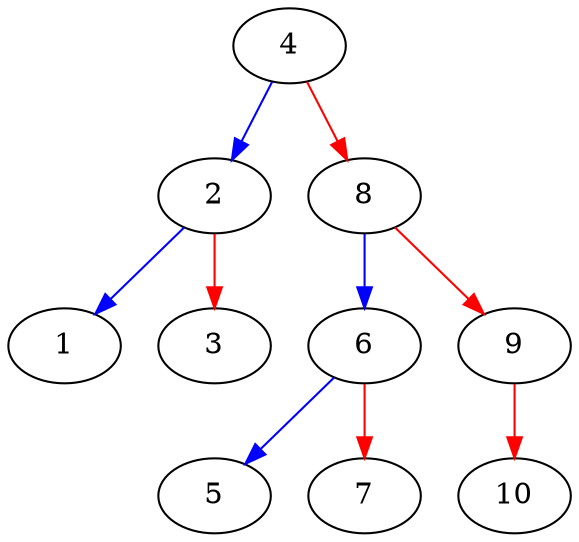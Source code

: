 digraph G{
16547208[label="4"];
16547208->16547160[color=blue];
16547208->16547304[color=red];
16547160[label="2"];
16547160->16547136[color=blue];
16547160->16547184[color=red];
16547136[label="1"];
16547184[label="3"];
16547304[label="8"];
16547304->16547256[color=blue];
16547304->16547328[color=red];
16547256[label="6"];
16547256->16547232[color=blue];
16547256->16547280[color=red];
16547232[label="5"];
16547280[label="7"];
16547328[label="9"];
16547328->16547352[color=red];
16547352[label="10"];
}